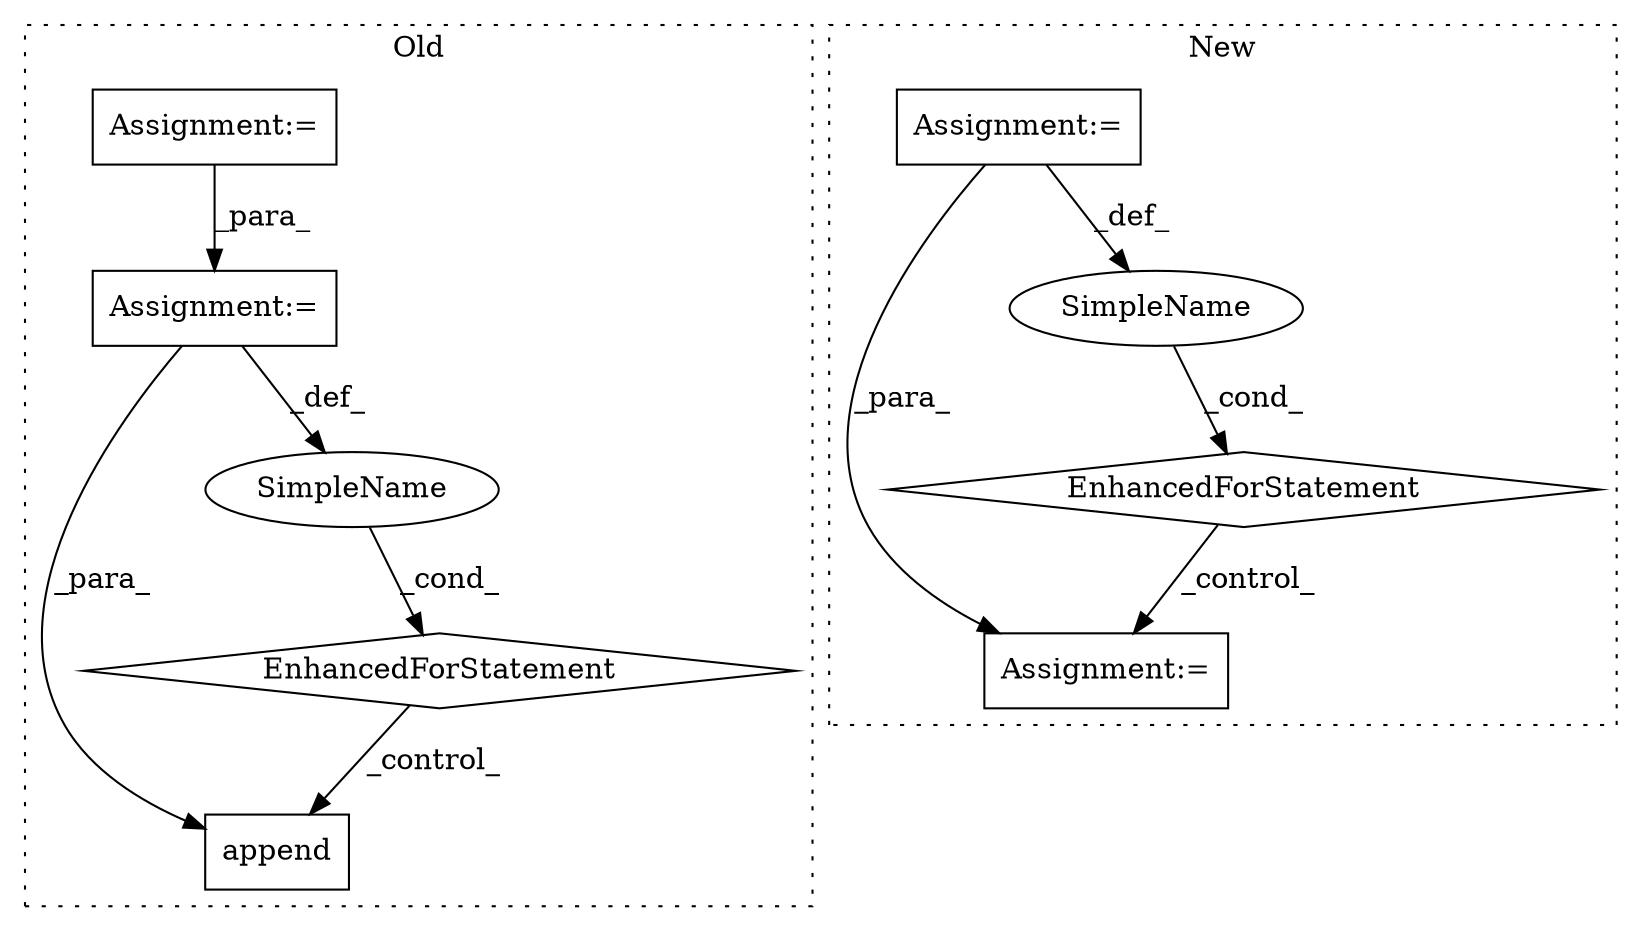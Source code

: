 digraph G {
subgraph cluster0 {
1 [label="append" a="32" s="5252,5303" l="7,1" shape="box"];
6 [label="EnhancedForStatement" a="70" s="5027,5108" l="57,2" shape="diamond"];
7 [label="SimpleName" a="42" s="5088" l="1" shape="ellipse"];
8 [label="Assignment:=" a="7" s="4810" l="1" shape="box"];
9 [label="Assignment:=" a="7" s="4778" l="1" shape="box"];
label = "Old";
style="dotted";
}
subgraph cluster1 {
2 [label="EnhancedForStatement" a="70" s="2415,2509" l="53,2" shape="diamond"];
3 [label="Assignment:=" a="7" s="2415,2509" l="53,2" shape="box"];
4 [label="Assignment:=" a="7" s="3119" l="41" shape="box"];
5 [label="SimpleName" a="42" s="2472" l="15" shape="ellipse"];
label = "New";
style="dotted";
}
2 -> 4 [label="_control_"];
3 -> 5 [label="_def_"];
3 -> 4 [label="_para_"];
5 -> 2 [label="_cond_"];
6 -> 1 [label="_control_"];
7 -> 6 [label="_cond_"];
8 -> 7 [label="_def_"];
8 -> 1 [label="_para_"];
9 -> 8 [label="_para_"];
}